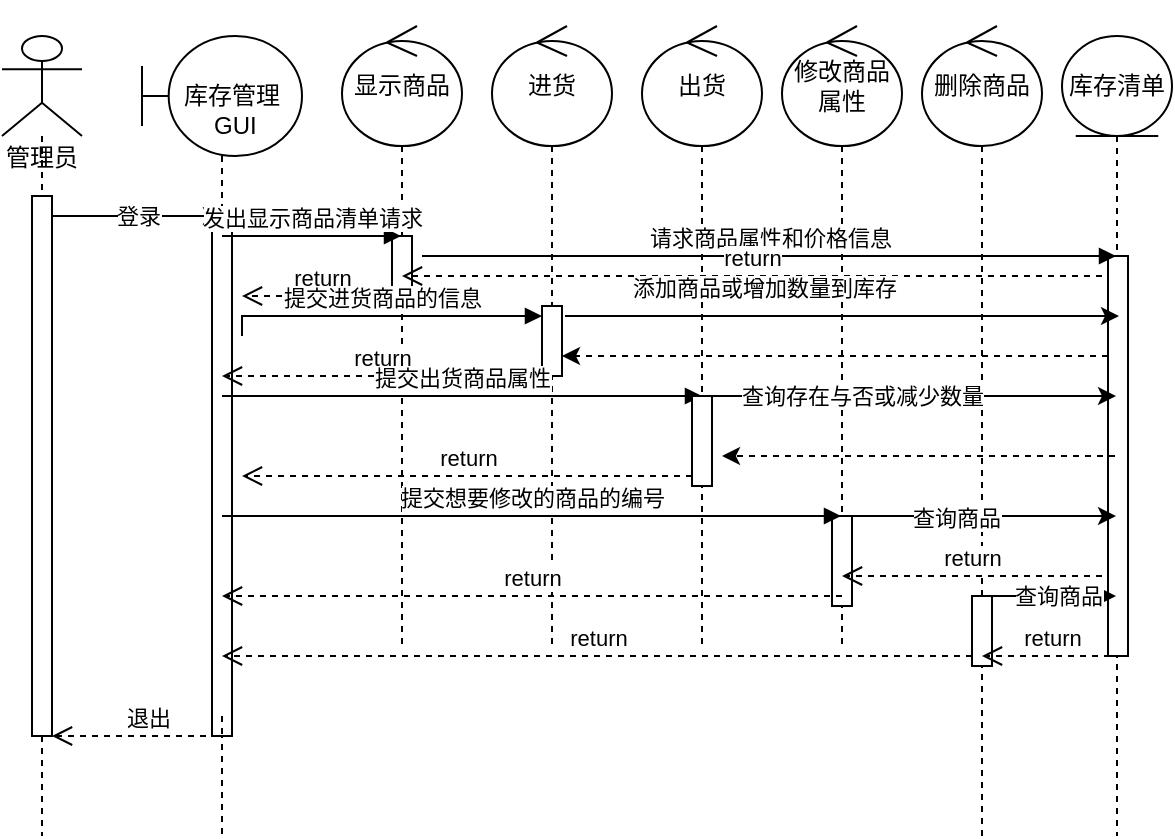<mxfile version="21.3.8" type="github">
  <diagram name="Page-1" id="2YBvvXClWsGukQMizWep">
    <mxGraphModel dx="855" dy="818" grid="1" gridSize="10" guides="1" tooltips="1" connect="1" arrows="1" fold="1" page="1" pageScale="1" pageWidth="850" pageHeight="1100" math="0" shadow="0">
      <root>
        <mxCell id="0" />
        <mxCell id="1" parent="0" />
        <mxCell id="OFIoQ0xjozNpDjhPN8-n-1" value="&lt;div&gt;&lt;br&gt;&lt;/div&gt;&lt;div&gt;&lt;br&gt;&lt;/div&gt;&lt;div&gt;&lt;br&gt;&lt;/div&gt;&lt;div&gt;&lt;br&gt;&lt;/div&gt;&lt;div&gt;&lt;br&gt;&lt;/div&gt;&lt;div&gt;管理员&lt;/div&gt;" style="shape=umlLifeline;perimeter=lifelinePerimeter;whiteSpace=wrap;html=1;container=1;dropTarget=0;collapsible=0;recursiveResize=0;outlineConnect=0;portConstraint=eastwest;newEdgeStyle={&quot;edgeStyle&quot;:&quot;elbowEdgeStyle&quot;,&quot;elbow&quot;:&quot;vertical&quot;,&quot;curved&quot;:0,&quot;rounded&quot;:0};participant=umlActor;size=50;" vertex="1" parent="1">
          <mxGeometry x="120" y="40" width="40" height="400" as="geometry" />
        </mxCell>
        <mxCell id="OFIoQ0xjozNpDjhPN8-n-9" value="" style="html=1;points=[];perimeter=orthogonalPerimeter;outlineConnect=0;targetShapes=umlLifeline;portConstraint=eastwest;newEdgeStyle={&quot;edgeStyle&quot;:&quot;elbowEdgeStyle&quot;,&quot;elbow&quot;:&quot;vertical&quot;,&quot;curved&quot;:0,&quot;rounded&quot;:0};" vertex="1" parent="OFIoQ0xjozNpDjhPN8-n-1">
          <mxGeometry x="15" y="80" width="10" height="270" as="geometry" />
        </mxCell>
        <mxCell id="OFIoQ0xjozNpDjhPN8-n-2" value="&lt;div&gt;&lt;br&gt;&lt;/div&gt;&lt;div&gt;&lt;br&gt;&lt;/div&gt;&lt;div&gt;&amp;nbsp;&amp;nbsp; 库存管理&lt;/div&gt;&lt;div&gt;&amp;nbsp;&amp;nbsp;&amp;nbsp; GUI&lt;/div&gt;&lt;div&gt;&lt;br&gt;&lt;/div&gt;" style="shape=umlLifeline;perimeter=lifelinePerimeter;whiteSpace=wrap;html=1;container=1;dropTarget=0;collapsible=0;recursiveResize=0;outlineConnect=0;portConstraint=eastwest;newEdgeStyle={&quot;edgeStyle&quot;:&quot;elbowEdgeStyle&quot;,&quot;elbow&quot;:&quot;vertical&quot;,&quot;curved&quot;:0,&quot;rounded&quot;:0};participant=umlBoundary;size=60;" vertex="1" parent="1">
          <mxGeometry x="190" y="40" width="80" height="400" as="geometry" />
        </mxCell>
        <mxCell id="OFIoQ0xjozNpDjhPN8-n-15" value="" style="html=1;points=[];perimeter=orthogonalPerimeter;outlineConnect=0;targetShapes=umlLifeline;portConstraint=eastwest;newEdgeStyle={&quot;edgeStyle&quot;:&quot;elbowEdgeStyle&quot;,&quot;elbow&quot;:&quot;vertical&quot;,&quot;curved&quot;:0,&quot;rounded&quot;:0};" vertex="1" parent="OFIoQ0xjozNpDjhPN8-n-2">
          <mxGeometry x="35" y="90" width="10" height="260" as="geometry" />
        </mxCell>
        <mxCell id="OFIoQ0xjozNpDjhPN8-n-3" value="库存清单" style="shape=umlLifeline;perimeter=lifelinePerimeter;whiteSpace=wrap;html=1;container=1;dropTarget=0;collapsible=0;recursiveResize=0;outlineConnect=0;portConstraint=eastwest;newEdgeStyle={&quot;edgeStyle&quot;:&quot;elbowEdgeStyle&quot;,&quot;elbow&quot;:&quot;vertical&quot;,&quot;curved&quot;:0,&quot;rounded&quot;:0};participant=umlEntity;size=50;" vertex="1" parent="1">
          <mxGeometry x="650" y="40" width="55" height="400" as="geometry" />
        </mxCell>
        <mxCell id="OFIoQ0xjozNpDjhPN8-n-21" value="" style="html=1;points=[];perimeter=orthogonalPerimeter;outlineConnect=0;targetShapes=umlLifeline;portConstraint=eastwest;newEdgeStyle={&quot;edgeStyle&quot;:&quot;elbowEdgeStyle&quot;,&quot;elbow&quot;:&quot;vertical&quot;,&quot;curved&quot;:0,&quot;rounded&quot;:0};" vertex="1" parent="OFIoQ0xjozNpDjhPN8-n-3">
          <mxGeometry x="23" y="110" width="10" height="200" as="geometry" />
        </mxCell>
        <mxCell id="OFIoQ0xjozNpDjhPN8-n-4" value="显示商品" style="shape=umlLifeline;perimeter=lifelinePerimeter;whiteSpace=wrap;html=1;container=1;dropTarget=0;collapsible=0;recursiveResize=0;outlineConnect=0;portConstraint=eastwest;newEdgeStyle={&quot;edgeStyle&quot;:&quot;elbowEdgeStyle&quot;,&quot;elbow&quot;:&quot;vertical&quot;,&quot;curved&quot;:0,&quot;rounded&quot;:0};participant=umlControl;size=60;" vertex="1" parent="1">
          <mxGeometry x="290" y="35" width="60" height="310" as="geometry" />
        </mxCell>
        <mxCell id="OFIoQ0xjozNpDjhPN8-n-19" value="" style="html=1;points=[];perimeter=orthogonalPerimeter;outlineConnect=0;targetShapes=umlLifeline;portConstraint=eastwest;newEdgeStyle={&quot;edgeStyle&quot;:&quot;elbowEdgeStyle&quot;,&quot;elbow&quot;:&quot;vertical&quot;,&quot;curved&quot;:0,&quot;rounded&quot;:0};" vertex="1" parent="OFIoQ0xjozNpDjhPN8-n-4">
          <mxGeometry x="25" y="105" width="10" height="35" as="geometry" />
        </mxCell>
        <mxCell id="OFIoQ0xjozNpDjhPN8-n-5" value="进货" style="shape=umlLifeline;perimeter=lifelinePerimeter;whiteSpace=wrap;html=1;container=1;dropTarget=0;collapsible=0;recursiveResize=0;outlineConnect=0;portConstraint=eastwest;newEdgeStyle={&quot;edgeStyle&quot;:&quot;elbowEdgeStyle&quot;,&quot;elbow&quot;:&quot;vertical&quot;,&quot;curved&quot;:0,&quot;rounded&quot;:0};participant=umlControl;size=60;" vertex="1" parent="1">
          <mxGeometry x="365" y="35" width="60" height="310" as="geometry" />
        </mxCell>
        <mxCell id="OFIoQ0xjozNpDjhPN8-n-25" value="" style="html=1;points=[];perimeter=orthogonalPerimeter;outlineConnect=0;targetShapes=umlLifeline;portConstraint=eastwest;newEdgeStyle={&quot;edgeStyle&quot;:&quot;elbowEdgeStyle&quot;,&quot;elbow&quot;:&quot;vertical&quot;,&quot;curved&quot;:0,&quot;rounded&quot;:0};" vertex="1" parent="OFIoQ0xjozNpDjhPN8-n-5">
          <mxGeometry x="25" y="140" width="10" height="35" as="geometry" />
        </mxCell>
        <mxCell id="OFIoQ0xjozNpDjhPN8-n-6" value="出货" style="shape=umlLifeline;perimeter=lifelinePerimeter;whiteSpace=wrap;html=1;container=1;dropTarget=0;collapsible=0;recursiveResize=0;outlineConnect=0;portConstraint=eastwest;newEdgeStyle={&quot;edgeStyle&quot;:&quot;elbowEdgeStyle&quot;,&quot;elbow&quot;:&quot;vertical&quot;,&quot;curved&quot;:0,&quot;rounded&quot;:0};participant=umlControl;size=60;" vertex="1" parent="1">
          <mxGeometry x="440" y="35" width="60" height="310" as="geometry" />
        </mxCell>
        <mxCell id="OFIoQ0xjozNpDjhPN8-n-7" value="修改商品属性" style="shape=umlLifeline;perimeter=lifelinePerimeter;whiteSpace=wrap;html=1;container=1;dropTarget=0;collapsible=0;recursiveResize=0;outlineConnect=0;portConstraint=eastwest;newEdgeStyle={&quot;edgeStyle&quot;:&quot;elbowEdgeStyle&quot;,&quot;elbow&quot;:&quot;vertical&quot;,&quot;curved&quot;:0,&quot;rounded&quot;:0};participant=umlControl;size=60;" vertex="1" parent="1">
          <mxGeometry x="510" y="35" width="60" height="310" as="geometry" />
        </mxCell>
        <mxCell id="OFIoQ0xjozNpDjhPN8-n-27" value="" style="html=1;points=[];perimeter=orthogonalPerimeter;outlineConnect=0;targetShapes=umlLifeline;portConstraint=eastwest;newEdgeStyle={&quot;edgeStyle&quot;:&quot;elbowEdgeStyle&quot;,&quot;elbow&quot;:&quot;vertical&quot;,&quot;curved&quot;:0,&quot;rounded&quot;:0};" vertex="1" parent="OFIoQ0xjozNpDjhPN8-n-7">
          <mxGeometry x="25" y="245" width="10" height="45" as="geometry" />
        </mxCell>
        <mxCell id="OFIoQ0xjozNpDjhPN8-n-8" value="删除商品" style="shape=umlLifeline;perimeter=lifelinePerimeter;whiteSpace=wrap;html=1;container=1;dropTarget=0;collapsible=0;recursiveResize=0;outlineConnect=0;portConstraint=eastwest;newEdgeStyle={&quot;edgeStyle&quot;:&quot;elbowEdgeStyle&quot;,&quot;elbow&quot;:&quot;vertical&quot;,&quot;curved&quot;:0,&quot;rounded&quot;:0};participant=umlControl;size=60;" vertex="1" parent="1">
          <mxGeometry x="580" y="35" width="60" height="405" as="geometry" />
        </mxCell>
        <mxCell id="OFIoQ0xjozNpDjhPN8-n-11" value="登录" style="edgeStyle=elbowEdgeStyle;rounded=0;orthogonalLoop=1;jettySize=auto;html=1;elbow=vertical;curved=0;" edge="1" parent="1" source="OFIoQ0xjozNpDjhPN8-n-9" target="OFIoQ0xjozNpDjhPN8-n-2">
          <mxGeometry relative="1" as="geometry">
            <mxPoint x="140" y="210" as="sourcePoint" />
            <Array as="points">
              <mxPoint x="170" y="130" />
              <mxPoint x="190" y="130" />
              <mxPoint x="210" y="180" />
              <mxPoint x="180" y="130" />
              <mxPoint x="160" y="160" />
            </Array>
          </mxGeometry>
        </mxCell>
        <mxCell id="OFIoQ0xjozNpDjhPN8-n-18" value="发出显示商品清单请求" style="html=1;verticalAlign=bottom;endArrow=block;edgeStyle=elbowEdgeStyle;elbow=vertical;curved=0;rounded=0;" edge="1" parent="1" target="OFIoQ0xjozNpDjhPN8-n-4">
          <mxGeometry width="80" relative="1" as="geometry">
            <mxPoint x="230" y="140" as="sourcePoint" />
            <mxPoint x="310" y="140" as="targetPoint" />
          </mxGeometry>
        </mxCell>
        <mxCell id="OFIoQ0xjozNpDjhPN8-n-20" value="请求商品属性和价格信息" style="html=1;verticalAlign=bottom;endArrow=block;edgeStyle=elbowEdgeStyle;elbow=vertical;curved=0;rounded=0;" edge="1" parent="1" target="OFIoQ0xjozNpDjhPN8-n-3">
          <mxGeometry x="0.003" width="80" relative="1" as="geometry">
            <mxPoint x="330" y="150" as="sourcePoint" />
            <mxPoint x="410" y="150" as="targetPoint" />
            <mxPoint as="offset" />
          </mxGeometry>
        </mxCell>
        <mxCell id="OFIoQ0xjozNpDjhPN8-n-22" value="return" style="html=1;verticalAlign=bottom;endArrow=open;dashed=1;endSize=8;edgeStyle=elbowEdgeStyle;elbow=vertical;curved=0;rounded=0;" edge="1" parent="1" target="OFIoQ0xjozNpDjhPN8-n-4">
          <mxGeometry relative="1" as="geometry">
            <mxPoint x="670" y="160" as="sourcePoint" />
            <mxPoint x="590" y="160" as="targetPoint" />
          </mxGeometry>
        </mxCell>
        <mxCell id="OFIoQ0xjozNpDjhPN8-n-23" value="return" style="html=1;verticalAlign=bottom;endArrow=open;dashed=1;endSize=8;edgeStyle=elbowEdgeStyle;elbow=vertical;curved=0;rounded=0;" edge="1" parent="1">
          <mxGeometry relative="1" as="geometry">
            <mxPoint x="320" y="170" as="sourcePoint" />
            <mxPoint x="240" y="170" as="targetPoint" />
          </mxGeometry>
        </mxCell>
        <mxCell id="OFIoQ0xjozNpDjhPN8-n-29" style="edgeStyle=elbowEdgeStyle;rounded=0;orthogonalLoop=1;jettySize=auto;html=1;elbow=vertical;curved=0;" edge="1" parent="1" source="OFIoQ0xjozNpDjhPN8-n-28" target="OFIoQ0xjozNpDjhPN8-n-3">
          <mxGeometry relative="1" as="geometry">
            <Array as="points">
              <mxPoint x="620" y="320" />
            </Array>
          </mxGeometry>
        </mxCell>
        <mxCell id="OFIoQ0xjozNpDjhPN8-n-54" value="查询商品" style="edgeLabel;html=1;align=center;verticalAlign=middle;resizable=0;points=[];" vertex="1" connectable="0" parent="OFIoQ0xjozNpDjhPN8-n-29">
          <mxGeometry x="0.065" relative="1" as="geometry">
            <mxPoint as="offset" />
          </mxGeometry>
        </mxCell>
        <mxCell id="OFIoQ0xjozNpDjhPN8-n-30" style="edgeStyle=elbowEdgeStyle;rounded=0;orthogonalLoop=1;jettySize=auto;html=1;elbow=vertical;curved=0;" edge="1" parent="1" source="OFIoQ0xjozNpDjhPN8-n-27" target="OFIoQ0xjozNpDjhPN8-n-3">
          <mxGeometry relative="1" as="geometry">
            <Array as="points">
              <mxPoint x="640" y="280" />
            </Array>
          </mxGeometry>
        </mxCell>
        <mxCell id="OFIoQ0xjozNpDjhPN8-n-52" value="查询商品" style="edgeLabel;html=1;align=center;verticalAlign=middle;resizable=0;points=[];" vertex="1" connectable="0" parent="OFIoQ0xjozNpDjhPN8-n-30">
          <mxGeometry x="-0.212" y="-1" relative="1" as="geometry">
            <mxPoint as="offset" />
          </mxGeometry>
        </mxCell>
        <mxCell id="OFIoQ0xjozNpDjhPN8-n-31" style="edgeStyle=elbowEdgeStyle;rounded=0;orthogonalLoop=1;jettySize=auto;html=1;elbow=vertical;curved=0;" edge="1" parent="1" source="OFIoQ0xjozNpDjhPN8-n-26" target="OFIoQ0xjozNpDjhPN8-n-3">
          <mxGeometry relative="1" as="geometry">
            <Array as="points">
              <mxPoint x="570" y="220" />
            </Array>
          </mxGeometry>
        </mxCell>
        <mxCell id="OFIoQ0xjozNpDjhPN8-n-34" style="edgeStyle=elbowEdgeStyle;rounded=0;orthogonalLoop=1;jettySize=auto;html=1;elbow=vertical;curved=0;" edge="1" parent="1">
          <mxGeometry relative="1" as="geometry">
            <mxPoint x="401.5" y="180" as="sourcePoint" />
            <mxPoint x="678.5" y="180" as="targetPoint" />
            <Array as="points">
              <mxPoint x="461.5" y="180" />
              <mxPoint x="431.5" y="190" />
            </Array>
          </mxGeometry>
        </mxCell>
        <mxCell id="OFIoQ0xjozNpDjhPN8-n-35" value="添加商品或增加数量到库存" style="edgeLabel;html=1;align=center;verticalAlign=middle;resizable=0;points=[];" vertex="1" connectable="0" parent="OFIoQ0xjozNpDjhPN8-n-34">
          <mxGeometry x="-0.278" relative="1" as="geometry">
            <mxPoint x="-1" y="-14" as="offset" />
          </mxGeometry>
        </mxCell>
        <mxCell id="OFIoQ0xjozNpDjhPN8-n-39" value="查询存在与否或减少数量" style="edgeLabel;html=1;align=center;verticalAlign=middle;resizable=0;points=[];" vertex="1" connectable="0" parent="1">
          <mxGeometry x="550" y="220" as="geometry" />
        </mxCell>
        <mxCell id="OFIoQ0xjozNpDjhPN8-n-40" style="edgeStyle=elbowEdgeStyle;rounded=0;orthogonalLoop=1;jettySize=auto;html=1;elbow=vertical;curved=0;dashed=1;" edge="1" parent="1">
          <mxGeometry relative="1" as="geometry">
            <mxPoint x="676.5" y="250" as="sourcePoint" />
            <mxPoint x="480" y="250" as="targetPoint" />
          </mxGeometry>
        </mxCell>
        <mxCell id="OFIoQ0xjozNpDjhPN8-n-41" value="return" style="html=1;verticalAlign=bottom;endArrow=open;dashed=1;endSize=8;edgeStyle=elbowEdgeStyle;elbow=vertical;curved=0;rounded=0;" edge="1" parent="1" source="OFIoQ0xjozNpDjhPN8-n-28" target="OFIoQ0xjozNpDjhPN8-n-2">
          <mxGeometry relative="1" as="geometry">
            <mxPoint x="600" y="330" as="sourcePoint" />
            <mxPoint x="520" y="330" as="targetPoint" />
            <Array as="points">
              <mxPoint x="490" y="350" />
            </Array>
          </mxGeometry>
        </mxCell>
        <mxCell id="OFIoQ0xjozNpDjhPN8-n-42" value="return" style="html=1;verticalAlign=bottom;endArrow=open;dashed=1;endSize=8;edgeStyle=elbowEdgeStyle;elbow=vertical;curved=0;rounded=0;" edge="1" parent="1" target="OFIoQ0xjozNpDjhPN8-n-2">
          <mxGeometry relative="1" as="geometry">
            <mxPoint x="390" y="210" as="sourcePoint" />
            <mxPoint x="310" y="210" as="targetPoint" />
          </mxGeometry>
        </mxCell>
        <mxCell id="OFIoQ0xjozNpDjhPN8-n-44" value="return" style="html=1;verticalAlign=bottom;endArrow=open;dashed=1;endSize=8;edgeStyle=elbowEdgeStyle;elbow=vertical;curved=0;rounded=0;" edge="1" parent="1" source="OFIoQ0xjozNpDjhPN8-n-26">
          <mxGeometry relative="1" as="geometry">
            <mxPoint x="390" y="239.5" as="sourcePoint" />
            <mxPoint x="240" y="260" as="targetPoint" />
            <Array as="points">
              <mxPoint x="430" y="260" />
            </Array>
          </mxGeometry>
        </mxCell>
        <mxCell id="OFIoQ0xjozNpDjhPN8-n-46" value="提交进货商品的信息" style="html=1;verticalAlign=bottom;endArrow=block;edgeStyle=elbowEdgeStyle;elbow=vertical;curved=0;rounded=0;" edge="1" parent="1" target="OFIoQ0xjozNpDjhPN8-n-25">
          <mxGeometry width="80" relative="1" as="geometry">
            <mxPoint x="240" y="190" as="sourcePoint" />
            <mxPoint x="320" y="190" as="targetPoint" />
            <Array as="points">
              <mxPoint x="320" y="180" />
            </Array>
          </mxGeometry>
        </mxCell>
        <mxCell id="OFIoQ0xjozNpDjhPN8-n-47" value="提交出货商品属性" style="html=1;verticalAlign=bottom;endArrow=block;edgeStyle=elbowEdgeStyle;elbow=vertical;curved=0;rounded=0;" edge="1" parent="1" source="OFIoQ0xjozNpDjhPN8-n-2">
          <mxGeometry width="80" relative="1" as="geometry">
            <mxPoint x="390" y="220" as="sourcePoint" />
            <mxPoint x="470" y="220" as="targetPoint" />
            <Array as="points" />
          </mxGeometry>
        </mxCell>
        <mxCell id="OFIoQ0xjozNpDjhPN8-n-26" value="" style="html=1;points=[];perimeter=orthogonalPerimeter;outlineConnect=0;targetShapes=umlLifeline;portConstraint=eastwest;newEdgeStyle={&quot;edgeStyle&quot;:&quot;elbowEdgeStyle&quot;,&quot;elbow&quot;:&quot;vertical&quot;,&quot;curved&quot;:0,&quot;rounded&quot;:0};" vertex="1" parent="1">
          <mxGeometry x="465" y="220" width="10" height="45" as="geometry" />
        </mxCell>
        <mxCell id="OFIoQ0xjozNpDjhPN8-n-51" value="提交想要修改的商品的编号" style="html=1;verticalAlign=bottom;endArrow=block;edgeStyle=elbowEdgeStyle;elbow=vertical;curved=0;rounded=0;" edge="1" parent="1" target="OFIoQ0xjozNpDjhPN8-n-7">
          <mxGeometry width="80" relative="1" as="geometry">
            <mxPoint x="230" y="280" as="sourcePoint" />
            <mxPoint x="310" y="280" as="targetPoint" />
          </mxGeometry>
        </mxCell>
        <mxCell id="OFIoQ0xjozNpDjhPN8-n-28" value="" style="html=1;points=[];perimeter=orthogonalPerimeter;outlineConnect=0;targetShapes=umlLifeline;portConstraint=eastwest;newEdgeStyle={&quot;edgeStyle&quot;:&quot;elbowEdgeStyle&quot;,&quot;elbow&quot;:&quot;vertical&quot;,&quot;curved&quot;:0,&quot;rounded&quot;:0};" vertex="1" parent="1">
          <mxGeometry x="605" y="320" width="10" height="35" as="geometry" />
        </mxCell>
        <mxCell id="OFIoQ0xjozNpDjhPN8-n-55" value="return" style="html=1;verticalAlign=bottom;endArrow=open;dashed=1;endSize=8;edgeStyle=elbowEdgeStyle;elbow=vertical;curved=0;rounded=0;" edge="1" parent="1">
          <mxGeometry relative="1" as="geometry">
            <mxPoint x="680" y="350" as="sourcePoint" />
            <mxPoint x="610" y="350" as="targetPoint" />
          </mxGeometry>
        </mxCell>
        <mxCell id="OFIoQ0xjozNpDjhPN8-n-56" value="return" style="html=1;verticalAlign=bottom;endArrow=open;dashed=1;endSize=8;edgeStyle=elbowEdgeStyle;elbow=vertical;curved=0;rounded=0;" edge="1" parent="1" target="OFIoQ0xjozNpDjhPN8-n-7">
          <mxGeometry relative="1" as="geometry">
            <mxPoint x="670" y="310" as="sourcePoint" />
            <mxPoint x="590" y="310" as="targetPoint" />
          </mxGeometry>
        </mxCell>
        <mxCell id="OFIoQ0xjozNpDjhPN8-n-57" value="return" style="html=1;verticalAlign=bottom;endArrow=open;dashed=1;endSize=8;edgeStyle=elbowEdgeStyle;elbow=vertical;curved=0;rounded=0;" edge="1" parent="1" target="OFIoQ0xjozNpDjhPN8-n-2">
          <mxGeometry relative="1" as="geometry">
            <mxPoint x="540" y="320" as="sourcePoint" />
            <mxPoint x="460" y="320" as="targetPoint" />
          </mxGeometry>
        </mxCell>
        <mxCell id="OFIoQ0xjozNpDjhPN8-n-58" value="退出" style="html=1;verticalAlign=bottom;endArrow=open;dashed=1;endSize=8;edgeStyle=elbowEdgeStyle;elbow=vertical;curved=0;rounded=0;" edge="1" parent="1" target="OFIoQ0xjozNpDjhPN8-n-9">
          <mxGeometry relative="1" as="geometry">
            <mxPoint x="230" y="380" as="sourcePoint" />
            <mxPoint x="150" y="380" as="targetPoint" />
            <Array as="points">
              <mxPoint x="190" y="390" />
            </Array>
            <mxPoint as="offset" />
          </mxGeometry>
        </mxCell>
        <mxCell id="OFIoQ0xjozNpDjhPN8-n-37" style="edgeStyle=elbowEdgeStyle;rounded=0;orthogonalLoop=1;jettySize=auto;html=1;elbow=vertical;curved=0;dashed=1;" edge="1" parent="1" source="OFIoQ0xjozNpDjhPN8-n-21" target="OFIoQ0xjozNpDjhPN8-n-25">
          <mxGeometry relative="1" as="geometry">
            <mxPoint x="400" y="210" as="targetPoint" />
            <Array as="points">
              <mxPoint x="440" y="200" />
            </Array>
          </mxGeometry>
        </mxCell>
      </root>
    </mxGraphModel>
  </diagram>
</mxfile>

